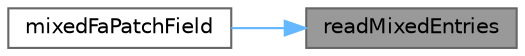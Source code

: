 digraph "readMixedEntries"
{
 // LATEX_PDF_SIZE
  bgcolor="transparent";
  edge [fontname=Helvetica,fontsize=10,labelfontname=Helvetica,labelfontsize=10];
  node [fontname=Helvetica,fontsize=10,shape=box,height=0.2,width=0.4];
  rankdir="RL";
  Node1 [id="Node000001",label="readMixedEntries",height=0.2,width=0.4,color="gray40", fillcolor="grey60", style="filled", fontcolor="black",tooltip=" "];
  Node1 -> Node2 [id="edge1_Node000001_Node000002",dir="back",color="steelblue1",style="solid",tooltip=" "];
  Node2 [id="Node000002",label="mixedFaPatchField",height=0.2,width=0.4,color="grey40", fillcolor="white", style="filled",URL="$classFoam_1_1mixedFaPatchField.html#a29d596b3fbb9f4012259337904786ea1",tooltip=" "];
}
